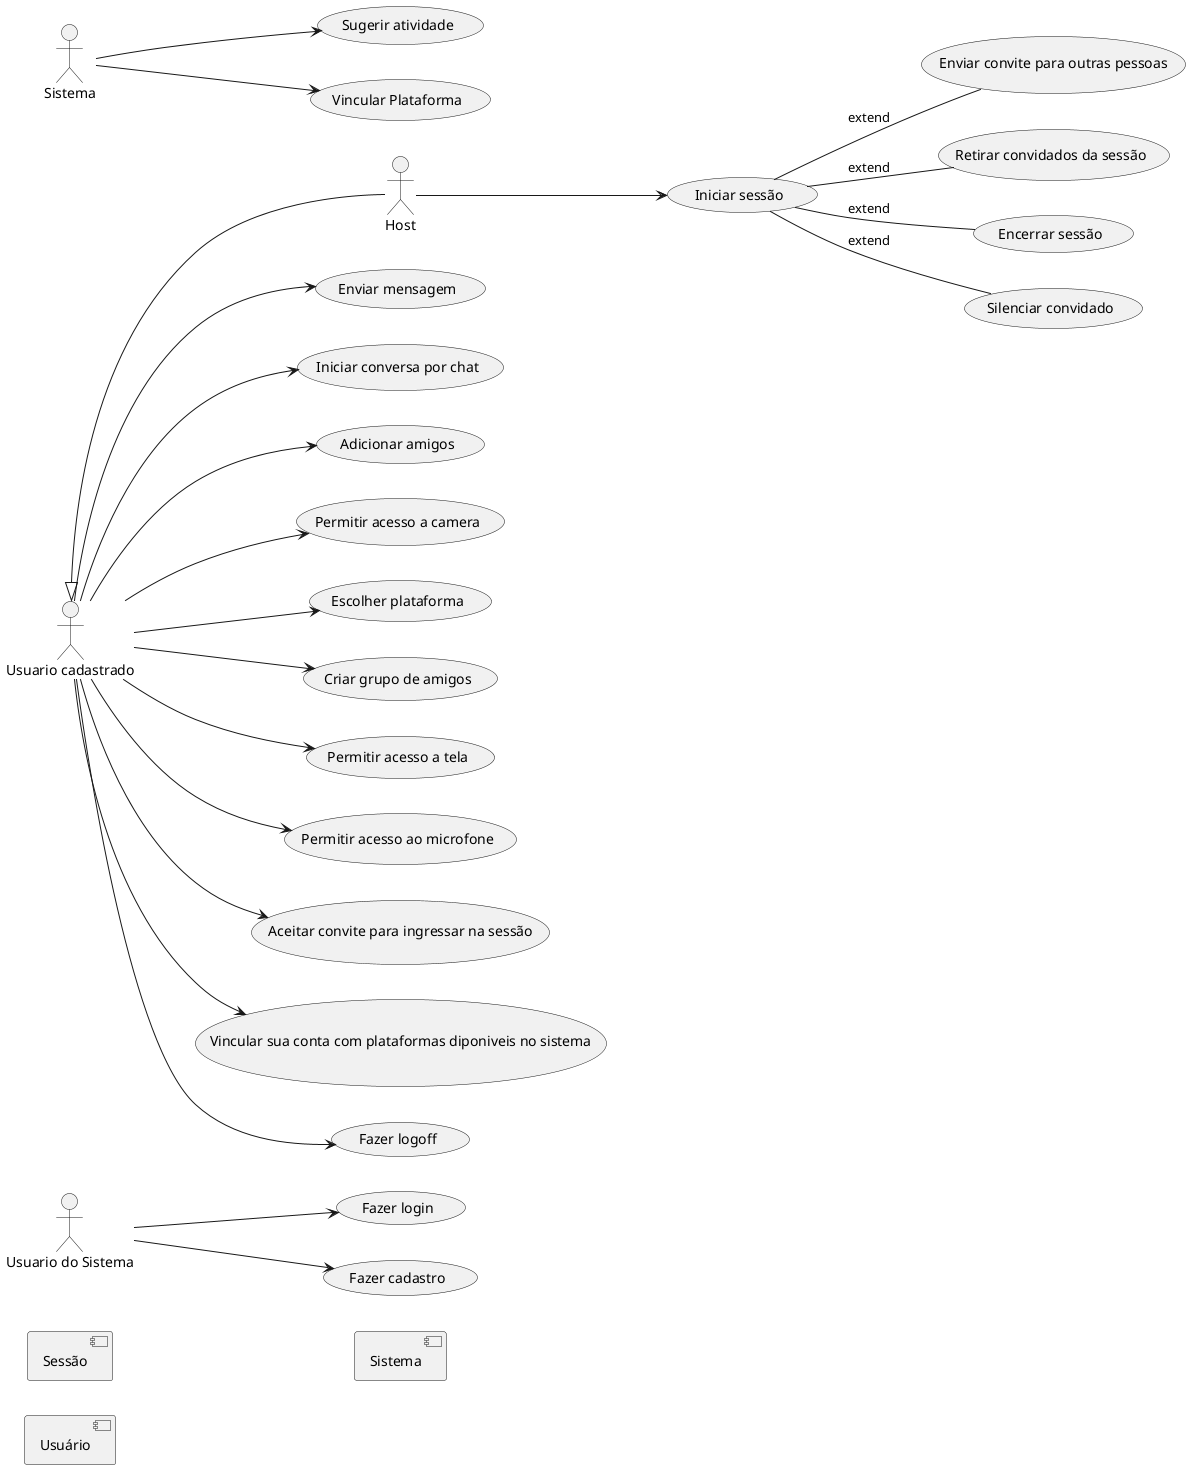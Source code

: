 @startuml Trabalho 2
left to right direction
skinparam Style strictuml
 
actor "Usuario do Sistema" as u_Sys
actor "Usuario cadastrado" as u_Cad
actor "Host" as host
actor "Sistema" as sys
 
'Casos de uso do usuario do sistema
usecase "Enviar mensagem" as msg
usecase "Iniciar conversa por chat" as chat
usecase "Fazer login" as login
usecase "Fazer cadastro" as cadastro
usecase "Adicionar amigos" as amigos
usecase "Permitir acesso a camera" as cam
usecase "Escolher plataforma" as plat
usecase "Criar grupo de amigos" as grupo
usecase "Permitir acesso a tela" as tela
usecase "Permitir acesso ao microfone" as mic
usecase "Aceitar convite para ingressar na sessão" as acc
usecase "Vincular sua conta com plataformas diponiveis no sistema" as vincular_conta 
usecase "Sugerir atividade" as ativ
usecase "Iniciar sessão" as sessao
usecase "Enviar convite para outras pessoas" as convite
usecase "Retirar convidados da sessão" as convidados
usecase "Encerrar sessão" as fim
usecase "Silenciar convidado" as mutar
usecase "Vincular Plataforma" as vincular_plataforma
usecase "Fazer logoff" as logoff

'componente do usuario do sistema
u_Sys --> login
u_Sys --> cadastro

'componente do usuario cadastro
u_Cad --> msg
u_Cad --> chat
u_Cad --> amigos
u_Cad --> plat
u_Cad --> grupo
u_Cad --> vincular_conta
u_Cad --> acc
u_Cad --> logoff

'componente do sistema
u_Cad --> cam
u_Cad --> tela
u_Cad --> mic

'compoenten do host
host --> sessao

'componente do sistema
sys --> ativ
sys --> vincular_plataforma


'herenca
u_Cad <|-- host


'componente da sessão
sessao -- convidados:extend
sessao -- fim:extend
sessao -- mutar:extend
sessao -- convite:extend

component Sessão
component Usuário
component Sistema
 
@enduml

